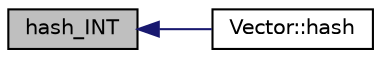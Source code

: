 digraph "hash_INT"
{
  edge [fontname="Helvetica",fontsize="10",labelfontname="Helvetica",labelfontsize="10"];
  node [fontname="Helvetica",fontsize="10",shape=record];
  rankdir="LR";
  Node5517 [label="hash_INT",height=0.2,width=0.4,color="black", fillcolor="grey75", style="filled", fontcolor="black"];
  Node5517 -> Node5518 [dir="back",color="midnightblue",fontsize="10",style="solid",fontname="Helvetica"];
  Node5518 [label="Vector::hash",height=0.2,width=0.4,color="black", fillcolor="white", style="filled",URL="$d5/db2/class_vector.html#a1eb7508c3c31d85829d0d8361526c770"];
}
